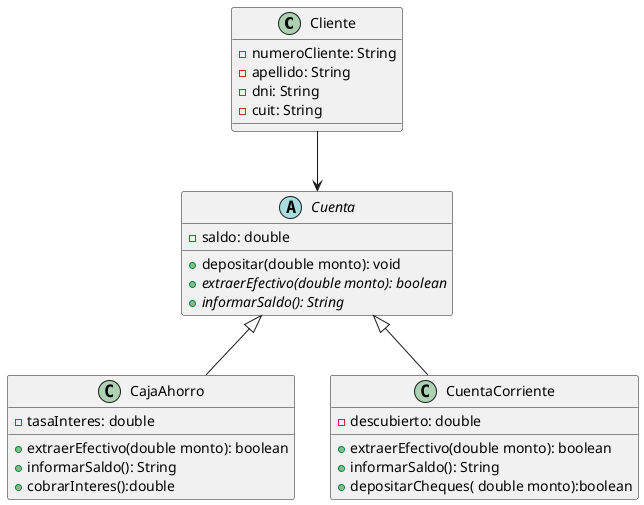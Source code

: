 @startuml
class Cliente{
- numeroCliente: String
- apellido: String
- dni: String
- cuit: String
}
Cliente --> Cuenta
abstract class Cuenta {
- saldo: double
+ depositar(double monto): void
+ {abstract} extraerEfectivo(double monto): boolean
+ {abstract} informarSaldo(): String
}

class CajaAhorro {
- tasaInteres: double
+ extraerEfectivo(double monto): boolean
+ informarSaldo(): String
+ cobrarInteres():double
}

class CuentaCorriente {
- descubierto: double
+ extraerEfectivo(double monto): boolean
+ informarSaldo(): String
+ depositarCheques( double monto):boolean
}

CajaAhorro -up-|> Cuenta
CuentaCorriente -up-|> Cuenta

@enduml